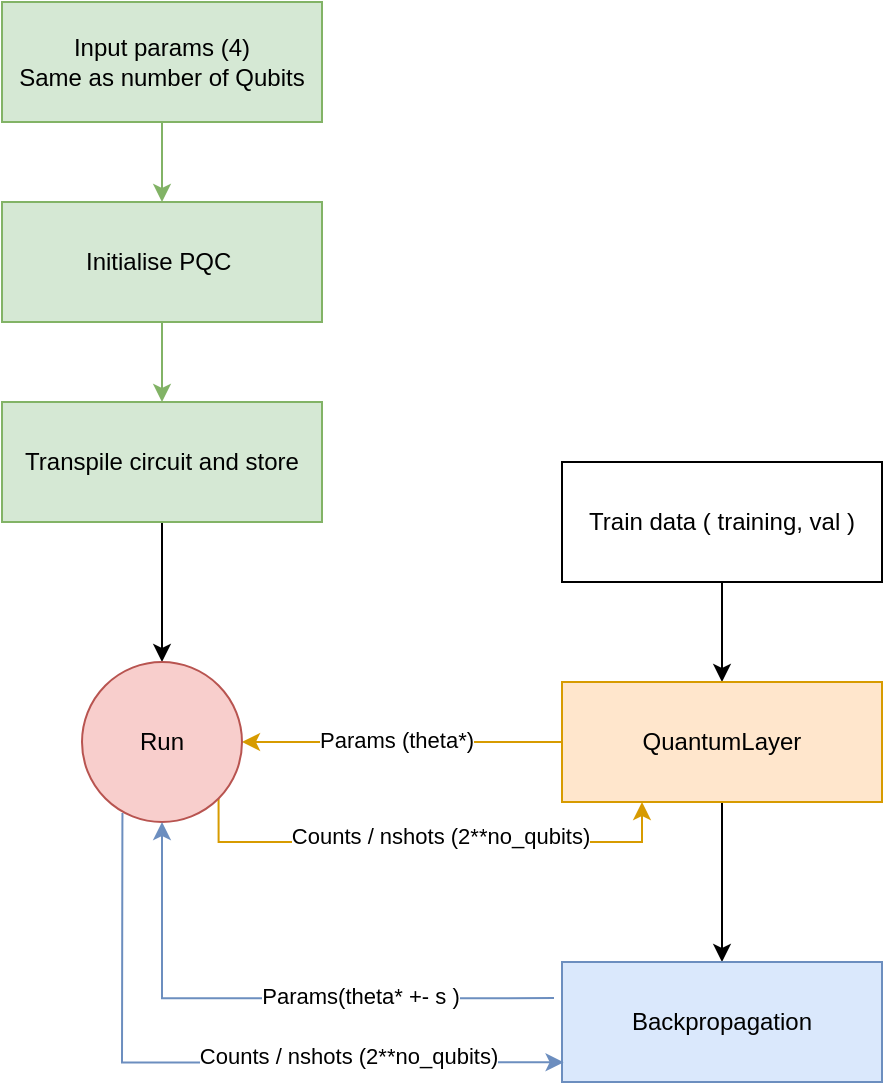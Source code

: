 <mxfile version="21.6.5" type="device">
  <diagram name="Page-1" id="IXPXRV0eT7QVRwYvpylU">
    <mxGraphModel dx="1454" dy="892" grid="1" gridSize="10" guides="1" tooltips="1" connect="1" arrows="1" fold="1" page="1" pageScale="1" pageWidth="827" pageHeight="1169" math="0" shadow="0">
      <root>
        <mxCell id="0" />
        <mxCell id="1" parent="0" />
        <mxCell id="TyL7xBJY_rJSiMh8Nkty-3" value="" style="edgeStyle=orthogonalEdgeStyle;rounded=0;orthogonalLoop=1;jettySize=auto;html=1;fillColor=#d5e8d4;strokeColor=#82b366;" parent="1" source="TyL7xBJY_rJSiMh8Nkty-1" target="TyL7xBJY_rJSiMh8Nkty-2" edge="1">
          <mxGeometry relative="1" as="geometry" />
        </mxCell>
        <mxCell id="TyL7xBJY_rJSiMh8Nkty-1" value="Input params (4)&lt;br&gt;Same as number of Qubits" style="rounded=0;whiteSpace=wrap;html=1;fillColor=#d5e8d4;strokeColor=#82b366;" parent="1" vertex="1">
          <mxGeometry x="320" y="80" width="160" height="60" as="geometry" />
        </mxCell>
        <mxCell id="TyL7xBJY_rJSiMh8Nkty-5" value="" style="edgeStyle=orthogonalEdgeStyle;rounded=0;orthogonalLoop=1;jettySize=auto;html=1;fillColor=#d5e8d4;strokeColor=#82b366;" parent="1" source="TyL7xBJY_rJSiMh8Nkty-2" target="TyL7xBJY_rJSiMh8Nkty-4" edge="1">
          <mxGeometry relative="1" as="geometry" />
        </mxCell>
        <mxCell id="TyL7xBJY_rJSiMh8Nkty-2" value="Initialise PQC&amp;nbsp;" style="rounded=0;whiteSpace=wrap;html=1;fillColor=#d5e8d4;strokeColor=#82b366;" parent="1" vertex="1">
          <mxGeometry x="320" y="180" width="160" height="60" as="geometry" />
        </mxCell>
        <mxCell id="TyL7xBJY_rJSiMh8Nkty-13" value="" style="edgeStyle=orthogonalEdgeStyle;rounded=0;orthogonalLoop=1;jettySize=auto;html=1;" parent="1" source="TyL7xBJY_rJSiMh8Nkty-4" target="TyL7xBJY_rJSiMh8Nkty-12" edge="1">
          <mxGeometry relative="1" as="geometry" />
        </mxCell>
        <mxCell id="TyL7xBJY_rJSiMh8Nkty-4" value="Transpile circuit and store" style="rounded=0;whiteSpace=wrap;html=1;fillColor=#d5e8d4;strokeColor=#82b366;" parent="1" vertex="1">
          <mxGeometry x="320" y="280" width="160" height="60" as="geometry" />
        </mxCell>
        <mxCell id="TyL7xBJY_rJSiMh8Nkty-9" value="" style="edgeStyle=orthogonalEdgeStyle;rounded=0;orthogonalLoop=1;jettySize=auto;html=1;" parent="1" source="TyL7xBJY_rJSiMh8Nkty-6" target="TyL7xBJY_rJSiMh8Nkty-8" edge="1">
          <mxGeometry relative="1" as="geometry" />
        </mxCell>
        <mxCell id="TyL7xBJY_rJSiMh8Nkty-6" value="Train data ( training, val )" style="rounded=0;whiteSpace=wrap;html=1;" parent="1" vertex="1">
          <mxGeometry x="600" y="310" width="160" height="60" as="geometry" />
        </mxCell>
        <mxCell id="TyL7xBJY_rJSiMh8Nkty-14" style="edgeStyle=orthogonalEdgeStyle;rounded=0;orthogonalLoop=1;jettySize=auto;html=1;entryX=1;entryY=0.5;entryDx=0;entryDy=0;fillColor=#ffe6cc;strokeColor=#d79b00;" parent="1" source="TyL7xBJY_rJSiMh8Nkty-8" target="TyL7xBJY_rJSiMh8Nkty-12" edge="1">
          <mxGeometry relative="1" as="geometry" />
        </mxCell>
        <mxCell id="TyL7xBJY_rJSiMh8Nkty-15" value="Params (theta*)" style="edgeLabel;html=1;align=center;verticalAlign=middle;resizable=0;points=[];" parent="TyL7xBJY_rJSiMh8Nkty-14" vertex="1" connectable="0">
          <mxGeometry x="0.039" y="-1" relative="1" as="geometry">
            <mxPoint as="offset" />
          </mxGeometry>
        </mxCell>
        <mxCell id="TyL7xBJY_rJSiMh8Nkty-19" value="" style="edgeStyle=orthogonalEdgeStyle;rounded=0;orthogonalLoop=1;jettySize=auto;html=1;" parent="1" source="TyL7xBJY_rJSiMh8Nkty-8" target="TyL7xBJY_rJSiMh8Nkty-18" edge="1">
          <mxGeometry relative="1" as="geometry" />
        </mxCell>
        <mxCell id="TyL7xBJY_rJSiMh8Nkty-8" value="QuantumLayer" style="rounded=0;whiteSpace=wrap;html=1;fillColor=#ffe6cc;strokeColor=#d79b00;" parent="1" vertex="1">
          <mxGeometry x="600" y="420" width="160" height="60" as="geometry" />
        </mxCell>
        <mxCell id="TyL7xBJY_rJSiMh8Nkty-16" style="edgeStyle=orthogonalEdgeStyle;rounded=0;orthogonalLoop=1;jettySize=auto;html=1;entryX=0.25;entryY=1;entryDx=0;entryDy=0;exitX=1;exitY=1;exitDx=0;exitDy=0;fillColor=#ffe6cc;strokeColor=#d79b00;" parent="1" source="TyL7xBJY_rJSiMh8Nkty-12" target="TyL7xBJY_rJSiMh8Nkty-8" edge="1">
          <mxGeometry relative="1" as="geometry">
            <Array as="points">
              <mxPoint x="428" y="500" />
              <mxPoint x="640" y="500" />
            </Array>
          </mxGeometry>
        </mxCell>
        <mxCell id="TyL7xBJY_rJSiMh8Nkty-17" value="Counts / nshots (2**no_qubits)" style="edgeLabel;html=1;align=center;verticalAlign=middle;resizable=0;points=[];" parent="TyL7xBJY_rJSiMh8Nkty-16" vertex="1" connectable="0">
          <mxGeometry x="-0.098" y="3" relative="1" as="geometry">
            <mxPoint x="18" as="offset" />
          </mxGeometry>
        </mxCell>
        <mxCell id="TyL7xBJY_rJSiMh8Nkty-12" value="Run" style="ellipse;whiteSpace=wrap;html=1;rounded=0;fillColor=#f8cecc;strokeColor=#b85450;" parent="1" vertex="1">
          <mxGeometry x="360" y="410" width="80" height="80" as="geometry" />
        </mxCell>
        <mxCell id="TyL7xBJY_rJSiMh8Nkty-20" style="edgeStyle=orthogonalEdgeStyle;rounded=0;orthogonalLoop=1;jettySize=auto;html=1;entryX=0.5;entryY=1;entryDx=0;entryDy=0;exitX=-0.025;exitY=0.301;exitDx=0;exitDy=0;exitPerimeter=0;fillColor=#dae8fc;strokeColor=#6c8ebf;" parent="1" source="TyL7xBJY_rJSiMh8Nkty-18" target="TyL7xBJY_rJSiMh8Nkty-12" edge="1">
          <mxGeometry relative="1" as="geometry" />
        </mxCell>
        <mxCell id="TyL7xBJY_rJSiMh8Nkty-21" value="Params(theta* +- s )" style="edgeLabel;html=1;align=center;verticalAlign=middle;resizable=0;points=[];" parent="TyL7xBJY_rJSiMh8Nkty-20" vertex="1" connectable="0">
          <mxGeometry x="-0.315" y="-1" relative="1" as="geometry">
            <mxPoint as="offset" />
          </mxGeometry>
        </mxCell>
        <mxCell id="TyL7xBJY_rJSiMh8Nkty-18" value="Backpropagation" style="rounded=0;whiteSpace=wrap;html=1;fillColor=#dae8fc;strokeColor=#6c8ebf;" parent="1" vertex="1">
          <mxGeometry x="600" y="560" width="160" height="60" as="geometry" />
        </mxCell>
        <mxCell id="TyL7xBJY_rJSiMh8Nkty-22" style="edgeStyle=orthogonalEdgeStyle;rounded=0;orthogonalLoop=1;jettySize=auto;html=1;entryX=0.005;entryY=0.836;entryDx=0;entryDy=0;entryPerimeter=0;fillColor=#dae8fc;strokeColor=#6c8ebf;exitX=0.253;exitY=0.944;exitDx=0;exitDy=0;exitPerimeter=0;" parent="1" source="TyL7xBJY_rJSiMh8Nkty-12" target="TyL7xBJY_rJSiMh8Nkty-18" edge="1">
          <mxGeometry relative="1" as="geometry">
            <mxPoint x="384" y="490" as="sourcePoint" />
            <mxPoint x="590" y="520" as="targetPoint" />
            <Array as="points">
              <mxPoint x="380" y="490" />
              <mxPoint x="380" y="490" />
              <mxPoint x="380" y="610" />
            </Array>
          </mxGeometry>
        </mxCell>
        <mxCell id="TyL7xBJY_rJSiMh8Nkty-23" value="Counts / nshots (2**no_qubits)" style="edgeLabel;html=1;align=center;verticalAlign=middle;resizable=0;points=[];" parent="TyL7xBJY_rJSiMh8Nkty-22" vertex="1" connectable="0">
          <mxGeometry x="-0.098" y="3" relative="1" as="geometry">
            <mxPoint x="81" as="offset" />
          </mxGeometry>
        </mxCell>
      </root>
    </mxGraphModel>
  </diagram>
</mxfile>
